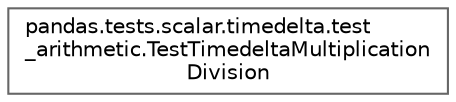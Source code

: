 digraph "Graphical Class Hierarchy"
{
 // LATEX_PDF_SIZE
  bgcolor="transparent";
  edge [fontname=Helvetica,fontsize=10,labelfontname=Helvetica,labelfontsize=10];
  node [fontname=Helvetica,fontsize=10,shape=box,height=0.2,width=0.4];
  rankdir="LR";
  Node0 [id="Node000000",label="pandas.tests.scalar.timedelta.test\l_arithmetic.TestTimedeltaMultiplication\lDivision",height=0.2,width=0.4,color="grey40", fillcolor="white", style="filled",URL="$df/d57/classpandas_1_1tests_1_1scalar_1_1timedelta_1_1test__arithmetic_1_1TestTimedeltaMultiplicationDivision.html",tooltip=" "];
}
